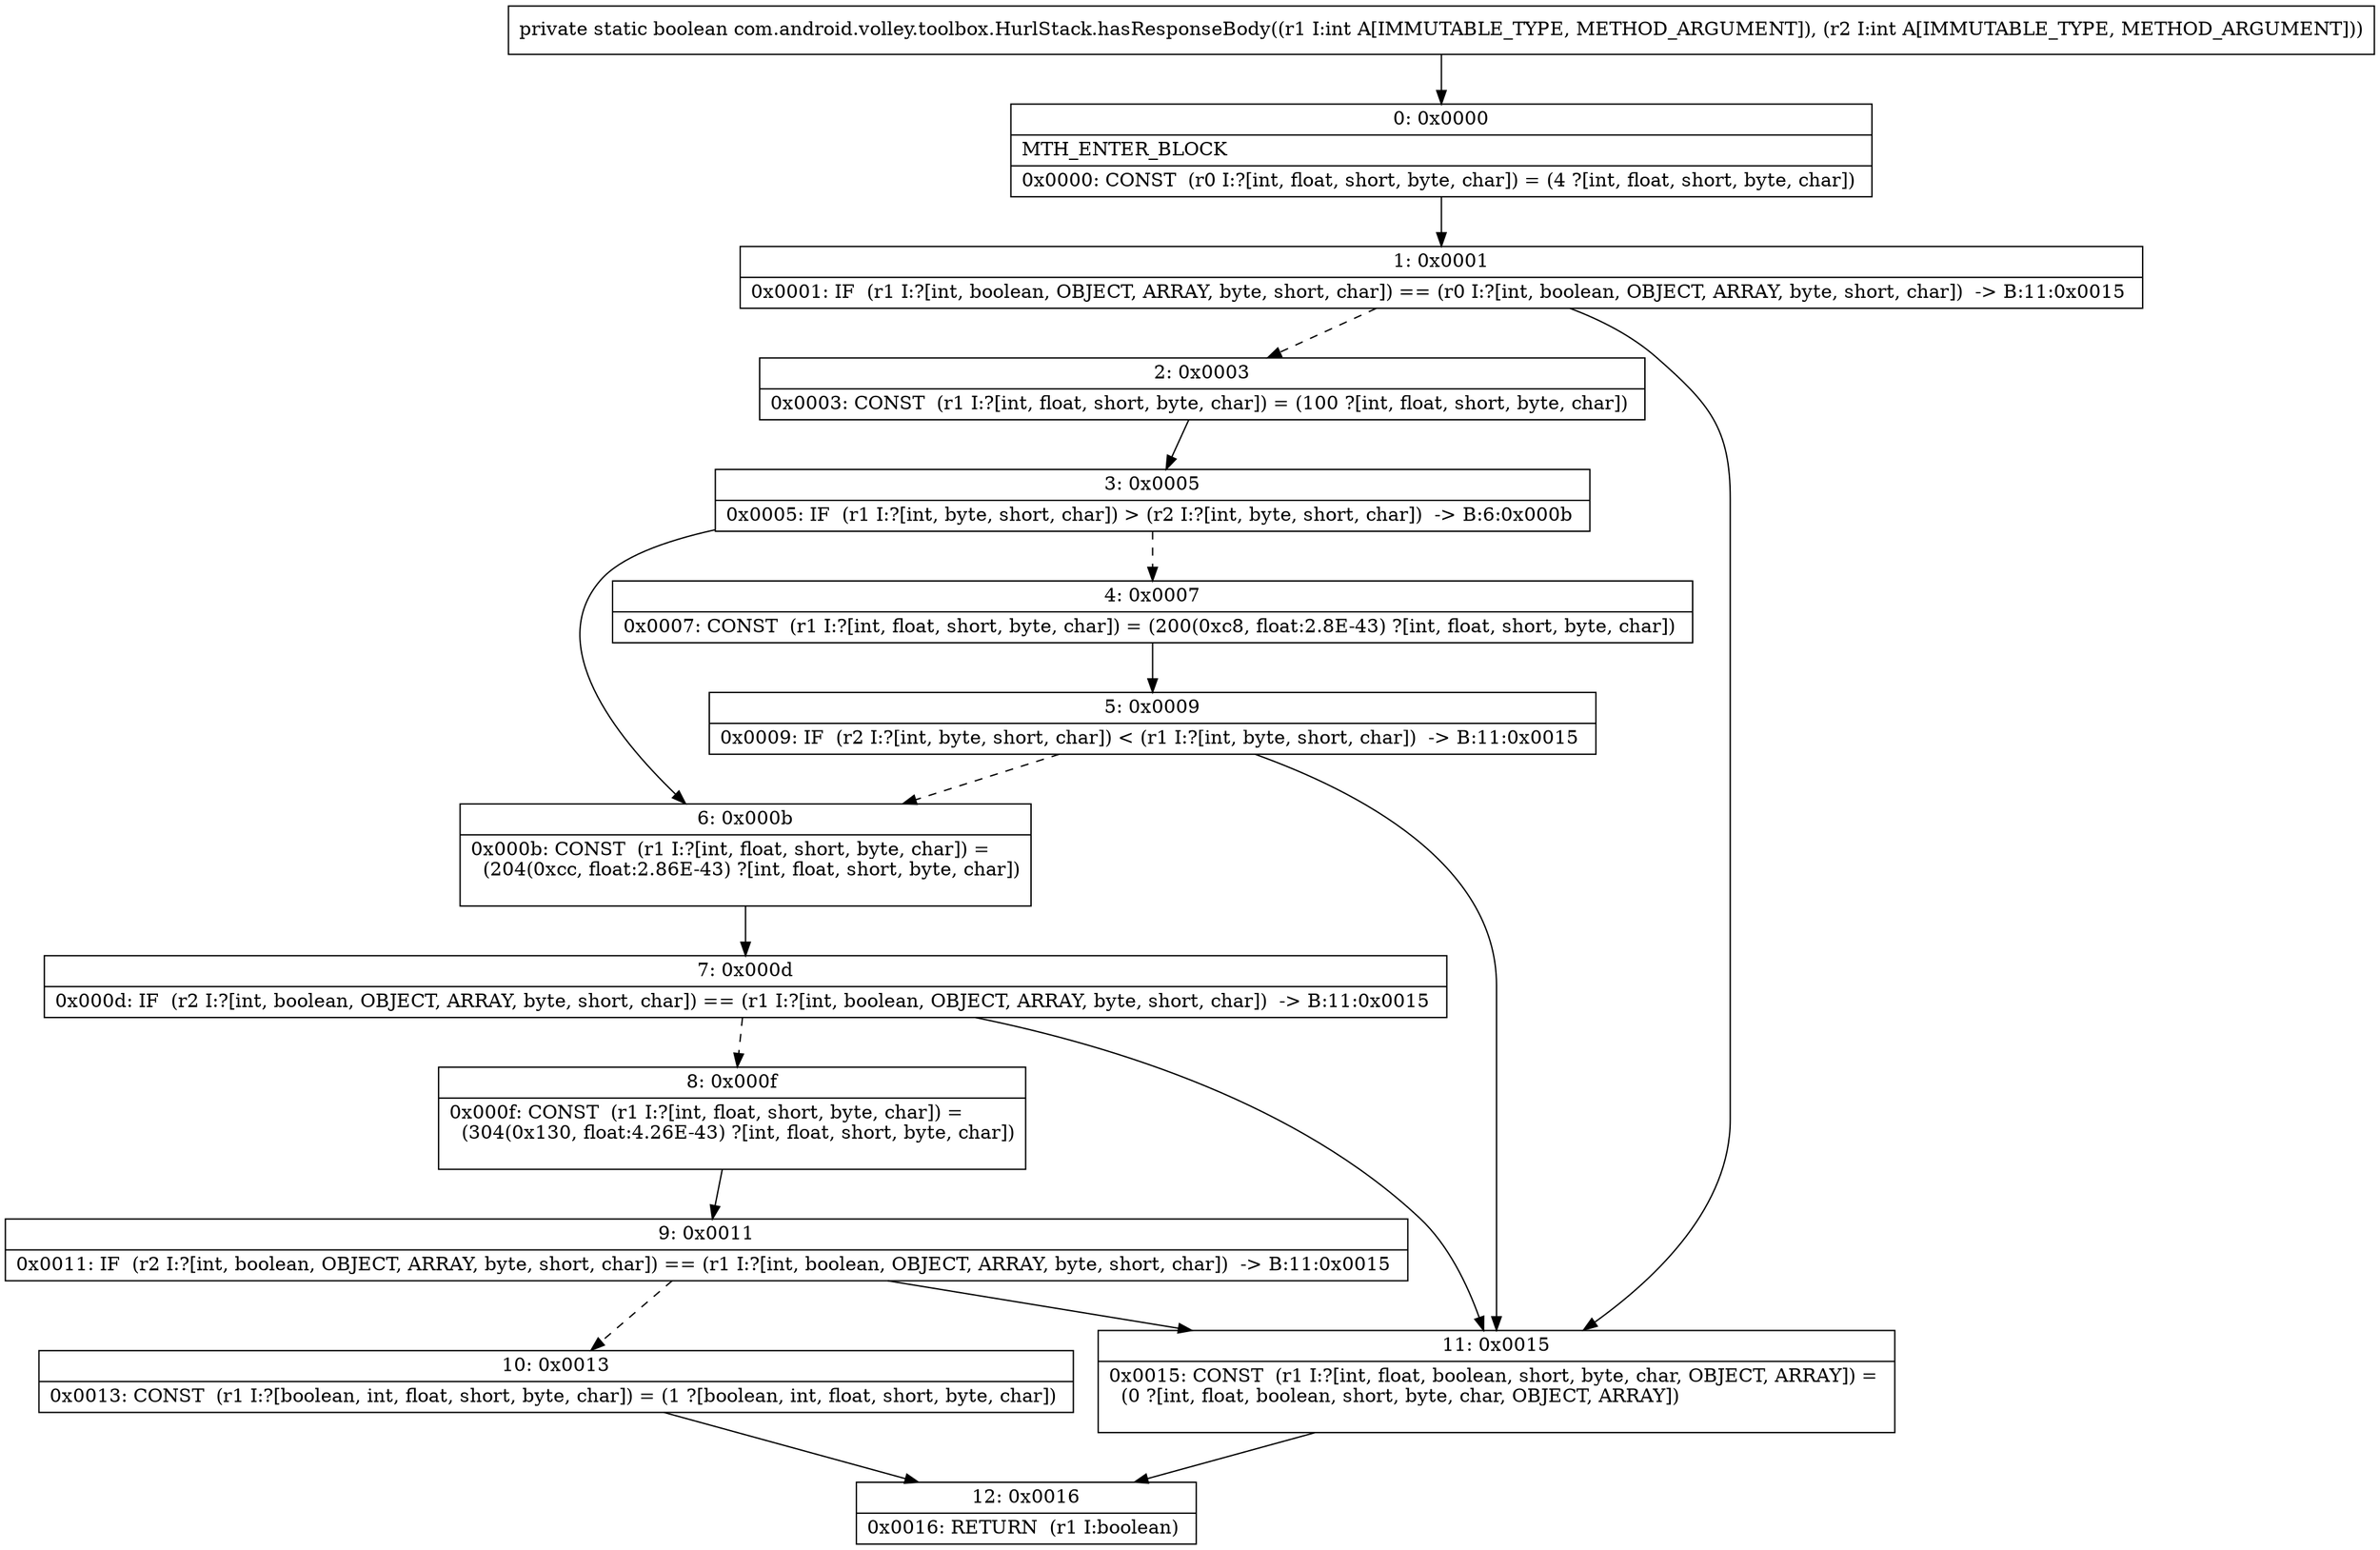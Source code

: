 digraph "CFG forcom.android.volley.toolbox.HurlStack.hasResponseBody(II)Z" {
Node_0 [shape=record,label="{0\:\ 0x0000|MTH_ENTER_BLOCK\l|0x0000: CONST  (r0 I:?[int, float, short, byte, char]) = (4 ?[int, float, short, byte, char]) \l}"];
Node_1 [shape=record,label="{1\:\ 0x0001|0x0001: IF  (r1 I:?[int, boolean, OBJECT, ARRAY, byte, short, char]) == (r0 I:?[int, boolean, OBJECT, ARRAY, byte, short, char])  \-\> B:11:0x0015 \l}"];
Node_2 [shape=record,label="{2\:\ 0x0003|0x0003: CONST  (r1 I:?[int, float, short, byte, char]) = (100 ?[int, float, short, byte, char]) \l}"];
Node_3 [shape=record,label="{3\:\ 0x0005|0x0005: IF  (r1 I:?[int, byte, short, char]) \> (r2 I:?[int, byte, short, char])  \-\> B:6:0x000b \l}"];
Node_4 [shape=record,label="{4\:\ 0x0007|0x0007: CONST  (r1 I:?[int, float, short, byte, char]) = (200(0xc8, float:2.8E\-43) ?[int, float, short, byte, char]) \l}"];
Node_5 [shape=record,label="{5\:\ 0x0009|0x0009: IF  (r2 I:?[int, byte, short, char]) \< (r1 I:?[int, byte, short, char])  \-\> B:11:0x0015 \l}"];
Node_6 [shape=record,label="{6\:\ 0x000b|0x000b: CONST  (r1 I:?[int, float, short, byte, char]) = \l  (204(0xcc, float:2.86E\-43) ?[int, float, short, byte, char])\l \l}"];
Node_7 [shape=record,label="{7\:\ 0x000d|0x000d: IF  (r2 I:?[int, boolean, OBJECT, ARRAY, byte, short, char]) == (r1 I:?[int, boolean, OBJECT, ARRAY, byte, short, char])  \-\> B:11:0x0015 \l}"];
Node_8 [shape=record,label="{8\:\ 0x000f|0x000f: CONST  (r1 I:?[int, float, short, byte, char]) = \l  (304(0x130, float:4.26E\-43) ?[int, float, short, byte, char])\l \l}"];
Node_9 [shape=record,label="{9\:\ 0x0011|0x0011: IF  (r2 I:?[int, boolean, OBJECT, ARRAY, byte, short, char]) == (r1 I:?[int, boolean, OBJECT, ARRAY, byte, short, char])  \-\> B:11:0x0015 \l}"];
Node_10 [shape=record,label="{10\:\ 0x0013|0x0013: CONST  (r1 I:?[boolean, int, float, short, byte, char]) = (1 ?[boolean, int, float, short, byte, char]) \l}"];
Node_11 [shape=record,label="{11\:\ 0x0015|0x0015: CONST  (r1 I:?[int, float, boolean, short, byte, char, OBJECT, ARRAY]) = \l  (0 ?[int, float, boolean, short, byte, char, OBJECT, ARRAY])\l \l}"];
Node_12 [shape=record,label="{12\:\ 0x0016|0x0016: RETURN  (r1 I:boolean) \l}"];
MethodNode[shape=record,label="{private static boolean com.android.volley.toolbox.HurlStack.hasResponseBody((r1 I:int A[IMMUTABLE_TYPE, METHOD_ARGUMENT]), (r2 I:int A[IMMUTABLE_TYPE, METHOD_ARGUMENT])) }"];
MethodNode -> Node_0;
Node_0 -> Node_1;
Node_1 -> Node_2[style=dashed];
Node_1 -> Node_11;
Node_2 -> Node_3;
Node_3 -> Node_4[style=dashed];
Node_3 -> Node_6;
Node_4 -> Node_5;
Node_5 -> Node_6[style=dashed];
Node_5 -> Node_11;
Node_6 -> Node_7;
Node_7 -> Node_8[style=dashed];
Node_7 -> Node_11;
Node_8 -> Node_9;
Node_9 -> Node_10[style=dashed];
Node_9 -> Node_11;
Node_10 -> Node_12;
Node_11 -> Node_12;
}

